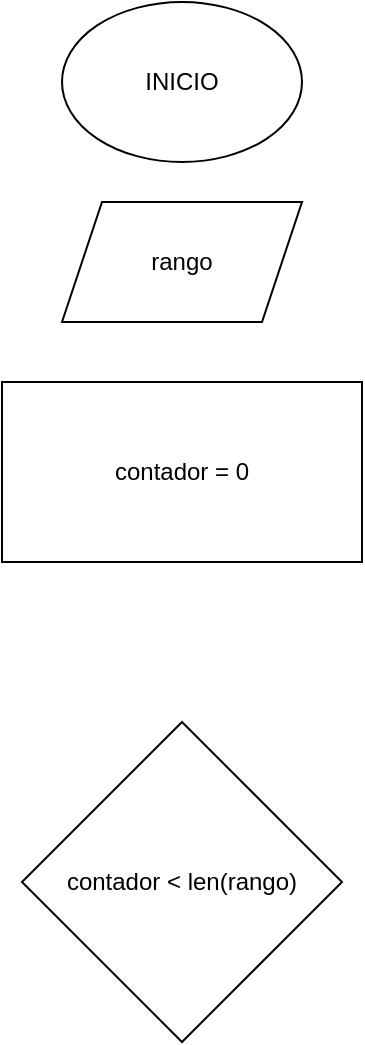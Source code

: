 <mxfile>
    <diagram id="5jzN9WQUAMki_xZ2aq8l" name="Page-1">
        <mxGraphModel dx="520" dy="478" grid="1" gridSize="10" guides="1" tooltips="1" connect="1" arrows="1" fold="1" page="1" pageScale="1" pageWidth="827" pageHeight="1169" background="#ffffff" math="0" shadow="0">
            <root>
                <mxCell id="0"/>
                <mxCell id="1" parent="0"/>
                <mxCell id="2" value="INICIO" style="ellipse;whiteSpace=wrap;html=1;" vertex="1" parent="1">
                    <mxGeometry x="220" width="120" height="80" as="geometry"/>
                </mxCell>
                <mxCell id="3" value="rango" style="shape=parallelogram;perimeter=parallelogramPerimeter;whiteSpace=wrap;html=1;fixedSize=1;" vertex="1" parent="1">
                    <mxGeometry x="220" y="100" width="120" height="60" as="geometry"/>
                </mxCell>
                <mxCell id="4" value="contador &amp;lt; len(rango)" style="rhombus;whiteSpace=wrap;html=1;" vertex="1" parent="1">
                    <mxGeometry x="200" y="360" width="160" height="160" as="geometry"/>
                </mxCell>
                <mxCell id="5" value="contador = 0" style="rounded=0;whiteSpace=wrap;html=1;" vertex="1" parent="1">
                    <mxGeometry x="190" y="190" width="180" height="90" as="geometry"/>
                </mxCell>
            </root>
        </mxGraphModel>
    </diagram>
</mxfile>